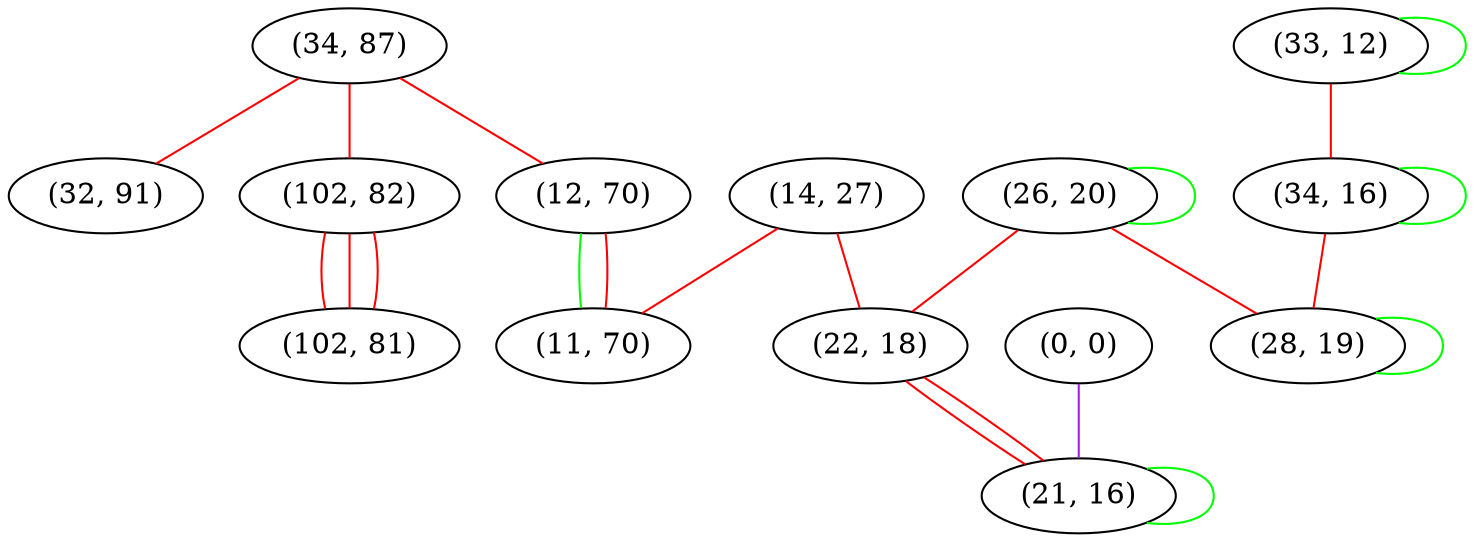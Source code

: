 graph "" {
"(34, 87)";
"(32, 91)";
"(102, 82)";
"(26, 20)";
"(33, 12)";
"(34, 16)";
"(12, 70)";
"(0, 0)";
"(14, 27)";
"(22, 18)";
"(28, 19)";
"(21, 16)";
"(102, 81)";
"(11, 70)";
"(34, 87)" -- "(32, 91)"  [color=red, key=0, weight=1];
"(34, 87)" -- "(102, 82)"  [color=red, key=0, weight=1];
"(34, 87)" -- "(12, 70)"  [color=red, key=0, weight=1];
"(102, 82)" -- "(102, 81)"  [color=red, key=0, weight=1];
"(102, 82)" -- "(102, 81)"  [color=red, key=1, weight=1];
"(102, 82)" -- "(102, 81)"  [color=red, key=2, weight=1];
"(26, 20)" -- "(22, 18)"  [color=red, key=0, weight=1];
"(26, 20)" -- "(26, 20)"  [color=green, key=0, weight=2];
"(26, 20)" -- "(28, 19)"  [color=red, key=0, weight=1];
"(33, 12)" -- "(34, 16)"  [color=red, key=0, weight=1];
"(33, 12)" -- "(33, 12)"  [color=green, key=0, weight=2];
"(34, 16)" -- "(34, 16)"  [color=green, key=0, weight=2];
"(34, 16)" -- "(28, 19)"  [color=red, key=0, weight=1];
"(12, 70)" -- "(11, 70)"  [color=green, key=0, weight=2];
"(12, 70)" -- "(11, 70)"  [color=red, key=1, weight=1];
"(0, 0)" -- "(21, 16)"  [color=purple, key=0, weight=4];
"(14, 27)" -- "(22, 18)"  [color=red, key=0, weight=1];
"(14, 27)" -- "(11, 70)"  [color=red, key=0, weight=1];
"(22, 18)" -- "(21, 16)"  [color=red, key=0, weight=1];
"(22, 18)" -- "(21, 16)"  [color=red, key=1, weight=1];
"(28, 19)" -- "(28, 19)"  [color=green, key=0, weight=2];
"(21, 16)" -- "(21, 16)"  [color=green, key=0, weight=2];
}
